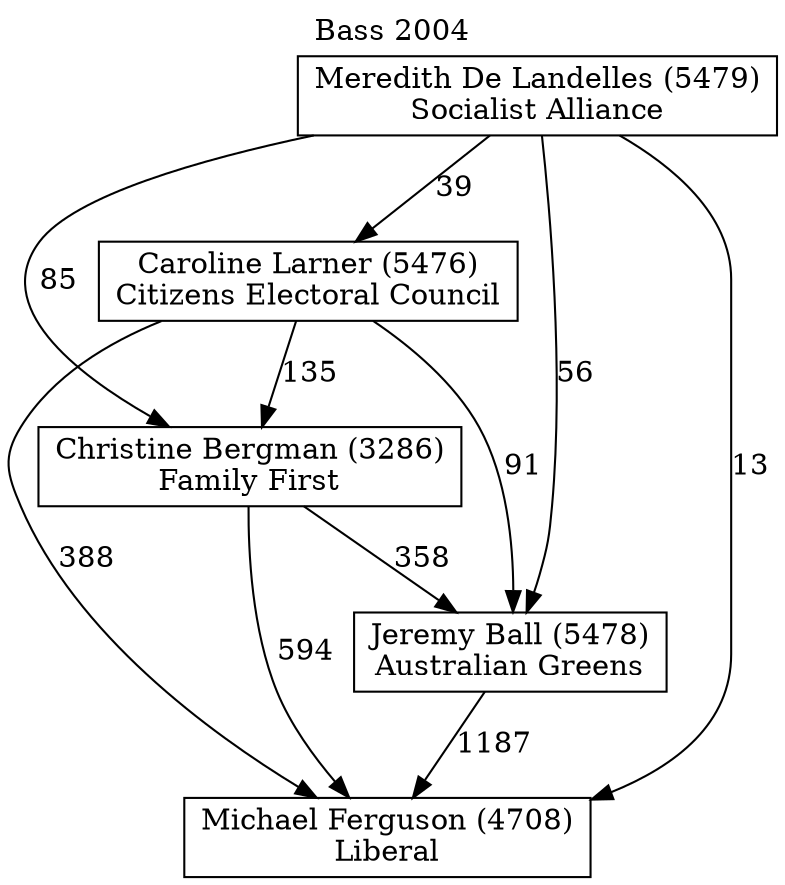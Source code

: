 // House preference flow
digraph "Michael Ferguson (4708)_Bass_2004" {
	graph [label="Bass 2004" labelloc=t mclimit=10]
	node [shape=box]
	"Michael Ferguson (4708)" [label="Michael Ferguson (4708)
Liberal"]
	"Jeremy Ball (5478)" [label="Jeremy Ball (5478)
Australian Greens"]
	"Christine Bergman (3286)" [label="Christine Bergman (3286)
Family First"]
	"Caroline Larner (5476)" [label="Caroline Larner (5476)
Citizens Electoral Council"]
	"Meredith De Landelles (5479)" [label="Meredith De Landelles (5479)
Socialist Alliance"]
	"Jeremy Ball (5478)" -> "Michael Ferguson (4708)" [label=1187]
	"Christine Bergman (3286)" -> "Jeremy Ball (5478)" [label=358]
	"Caroline Larner (5476)" -> "Christine Bergman (3286)" [label=135]
	"Meredith De Landelles (5479)" -> "Caroline Larner (5476)" [label=39]
	"Christine Bergman (3286)" -> "Michael Ferguson (4708)" [label=594]
	"Caroline Larner (5476)" -> "Michael Ferguson (4708)" [label=388]
	"Meredith De Landelles (5479)" -> "Michael Ferguson (4708)" [label=13]
	"Meredith De Landelles (5479)" -> "Christine Bergman (3286)" [label=85]
	"Caroline Larner (5476)" -> "Jeremy Ball (5478)" [label=91]
	"Meredith De Landelles (5479)" -> "Jeremy Ball (5478)" [label=56]
}
